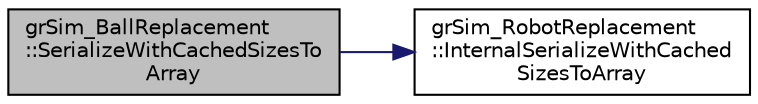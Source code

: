 digraph "grSim_BallReplacement::SerializeWithCachedSizesToArray"
{
 // INTERACTIVE_SVG=YES
  edge [fontname="Helvetica",fontsize="10",labelfontname="Helvetica",labelfontsize="10"];
  node [fontname="Helvetica",fontsize="10",shape=record];
  rankdir="LR";
  Node1 [label="grSim_BallReplacement\l::SerializeWithCachedSizesTo\lArray",height=0.2,width=0.4,color="black", fillcolor="grey75", style="filled", fontcolor="black"];
  Node1 -> Node2 [color="midnightblue",fontsize="10",style="solid",fontname="Helvetica"];
  Node2 [label="grSim_RobotReplacement\l::InternalSerializeWithCached\lSizesToArray",height=0.2,width=0.4,color="black", fillcolor="white", style="filled",URL="$d5/da8/classgr_sim___robot_replacement.html#a5d561d6f2a1977c773582bece0c4cbc7"];
}
